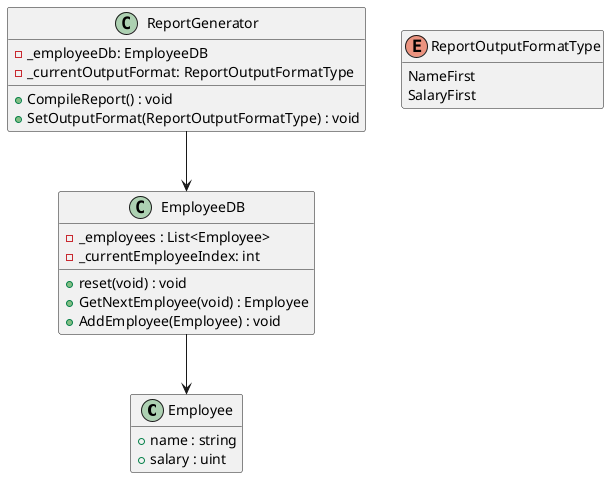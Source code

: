 @startuml


class Employee {
    + name : string
    + salary : uint
}

class EmployeeDB {
    - _employees : List<Employee>
    - _currentEmployeeIndex: int

    + reset(void) : void
    + GetNextEmployee(void) : Employee
    + AddEmployee(Employee) : void
}

enum ReportOutputFormatType {
    NameFirst
    SalaryFirst
}

class ReportGenerator
    {
    - _employeeDb: EmployeeDB
    - _currentOutputFormat: ReportOutputFormatType
    + CompileReport() : void
    + SetOutputFormat(ReportOutputFormatType) : void    
    }
EmployeeDB --> Employee
ReportGenerator --> EmployeeDB


hide empty methods
@enduml